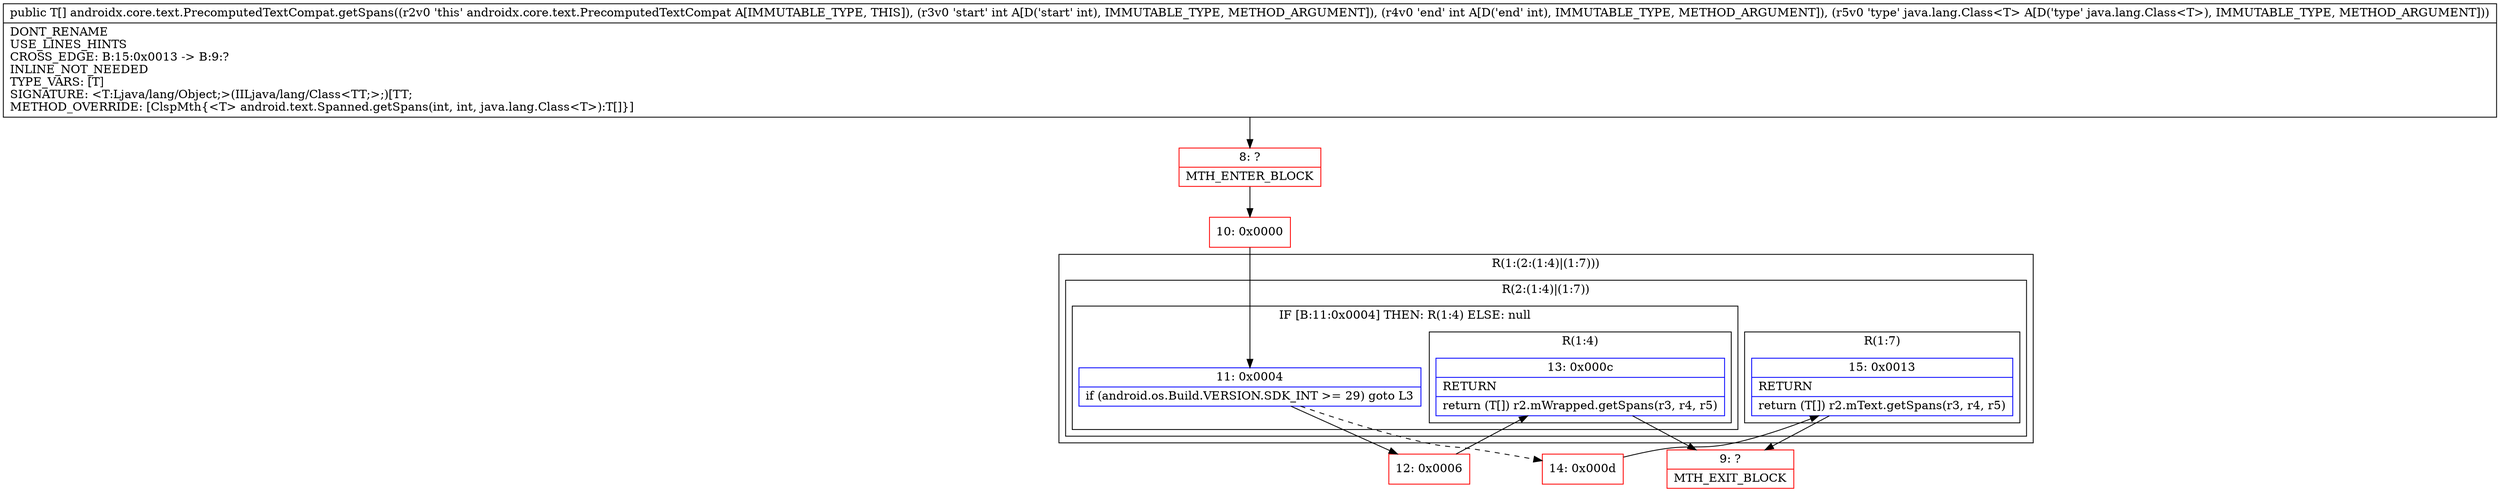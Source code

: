 digraph "CFG forandroidx.core.text.PrecomputedTextCompat.getSpans(IILjava\/lang\/Class;)[Ljava\/lang\/Object;" {
subgraph cluster_Region_103560540 {
label = "R(1:(2:(1:4)|(1:7)))";
node [shape=record,color=blue];
subgraph cluster_Region_277970393 {
label = "R(2:(1:4)|(1:7))";
node [shape=record,color=blue];
subgraph cluster_IfRegion_150811776 {
label = "IF [B:11:0x0004] THEN: R(1:4) ELSE: null";
node [shape=record,color=blue];
Node_11 [shape=record,label="{11\:\ 0x0004|if (android.os.Build.VERSION.SDK_INT \>= 29) goto L3\l}"];
subgraph cluster_Region_1329104882 {
label = "R(1:4)";
node [shape=record,color=blue];
Node_13 [shape=record,label="{13\:\ 0x000c|RETURN\l|return (T[]) r2.mWrapped.getSpans(r3, r4, r5)\l}"];
}
}
subgraph cluster_Region_685366684 {
label = "R(1:7)";
node [shape=record,color=blue];
Node_15 [shape=record,label="{15\:\ 0x0013|RETURN\l|return (T[]) r2.mText.getSpans(r3, r4, r5)\l}"];
}
}
}
Node_8 [shape=record,color=red,label="{8\:\ ?|MTH_ENTER_BLOCK\l}"];
Node_10 [shape=record,color=red,label="{10\:\ 0x0000}"];
Node_12 [shape=record,color=red,label="{12\:\ 0x0006}"];
Node_9 [shape=record,color=red,label="{9\:\ ?|MTH_EXIT_BLOCK\l}"];
Node_14 [shape=record,color=red,label="{14\:\ 0x000d}"];
MethodNode[shape=record,label="{public T[] androidx.core.text.PrecomputedTextCompat.getSpans((r2v0 'this' androidx.core.text.PrecomputedTextCompat A[IMMUTABLE_TYPE, THIS]), (r3v0 'start' int A[D('start' int), IMMUTABLE_TYPE, METHOD_ARGUMENT]), (r4v0 'end' int A[D('end' int), IMMUTABLE_TYPE, METHOD_ARGUMENT]), (r5v0 'type' java.lang.Class\<T\> A[D('type' java.lang.Class\<T\>), IMMUTABLE_TYPE, METHOD_ARGUMENT]))  | DONT_RENAME\lUSE_LINES_HINTS\lCROSS_EDGE: B:15:0x0013 \-\> B:9:?\lINLINE_NOT_NEEDED\lTYPE_VARS: [T]\lSIGNATURE: \<T:Ljava\/lang\/Object;\>(IILjava\/lang\/Class\<TT;\>;)[TT;\lMETHOD_OVERRIDE: [ClspMth\{\<T\> android.text.Spanned.getSpans(int, int, java.lang.Class\<T\>):T[]\}]\l}"];
MethodNode -> Node_8;Node_11 -> Node_12;
Node_11 -> Node_14[style=dashed];
Node_13 -> Node_9;
Node_15 -> Node_9;
Node_8 -> Node_10;
Node_10 -> Node_11;
Node_12 -> Node_13;
Node_14 -> Node_15;
}

